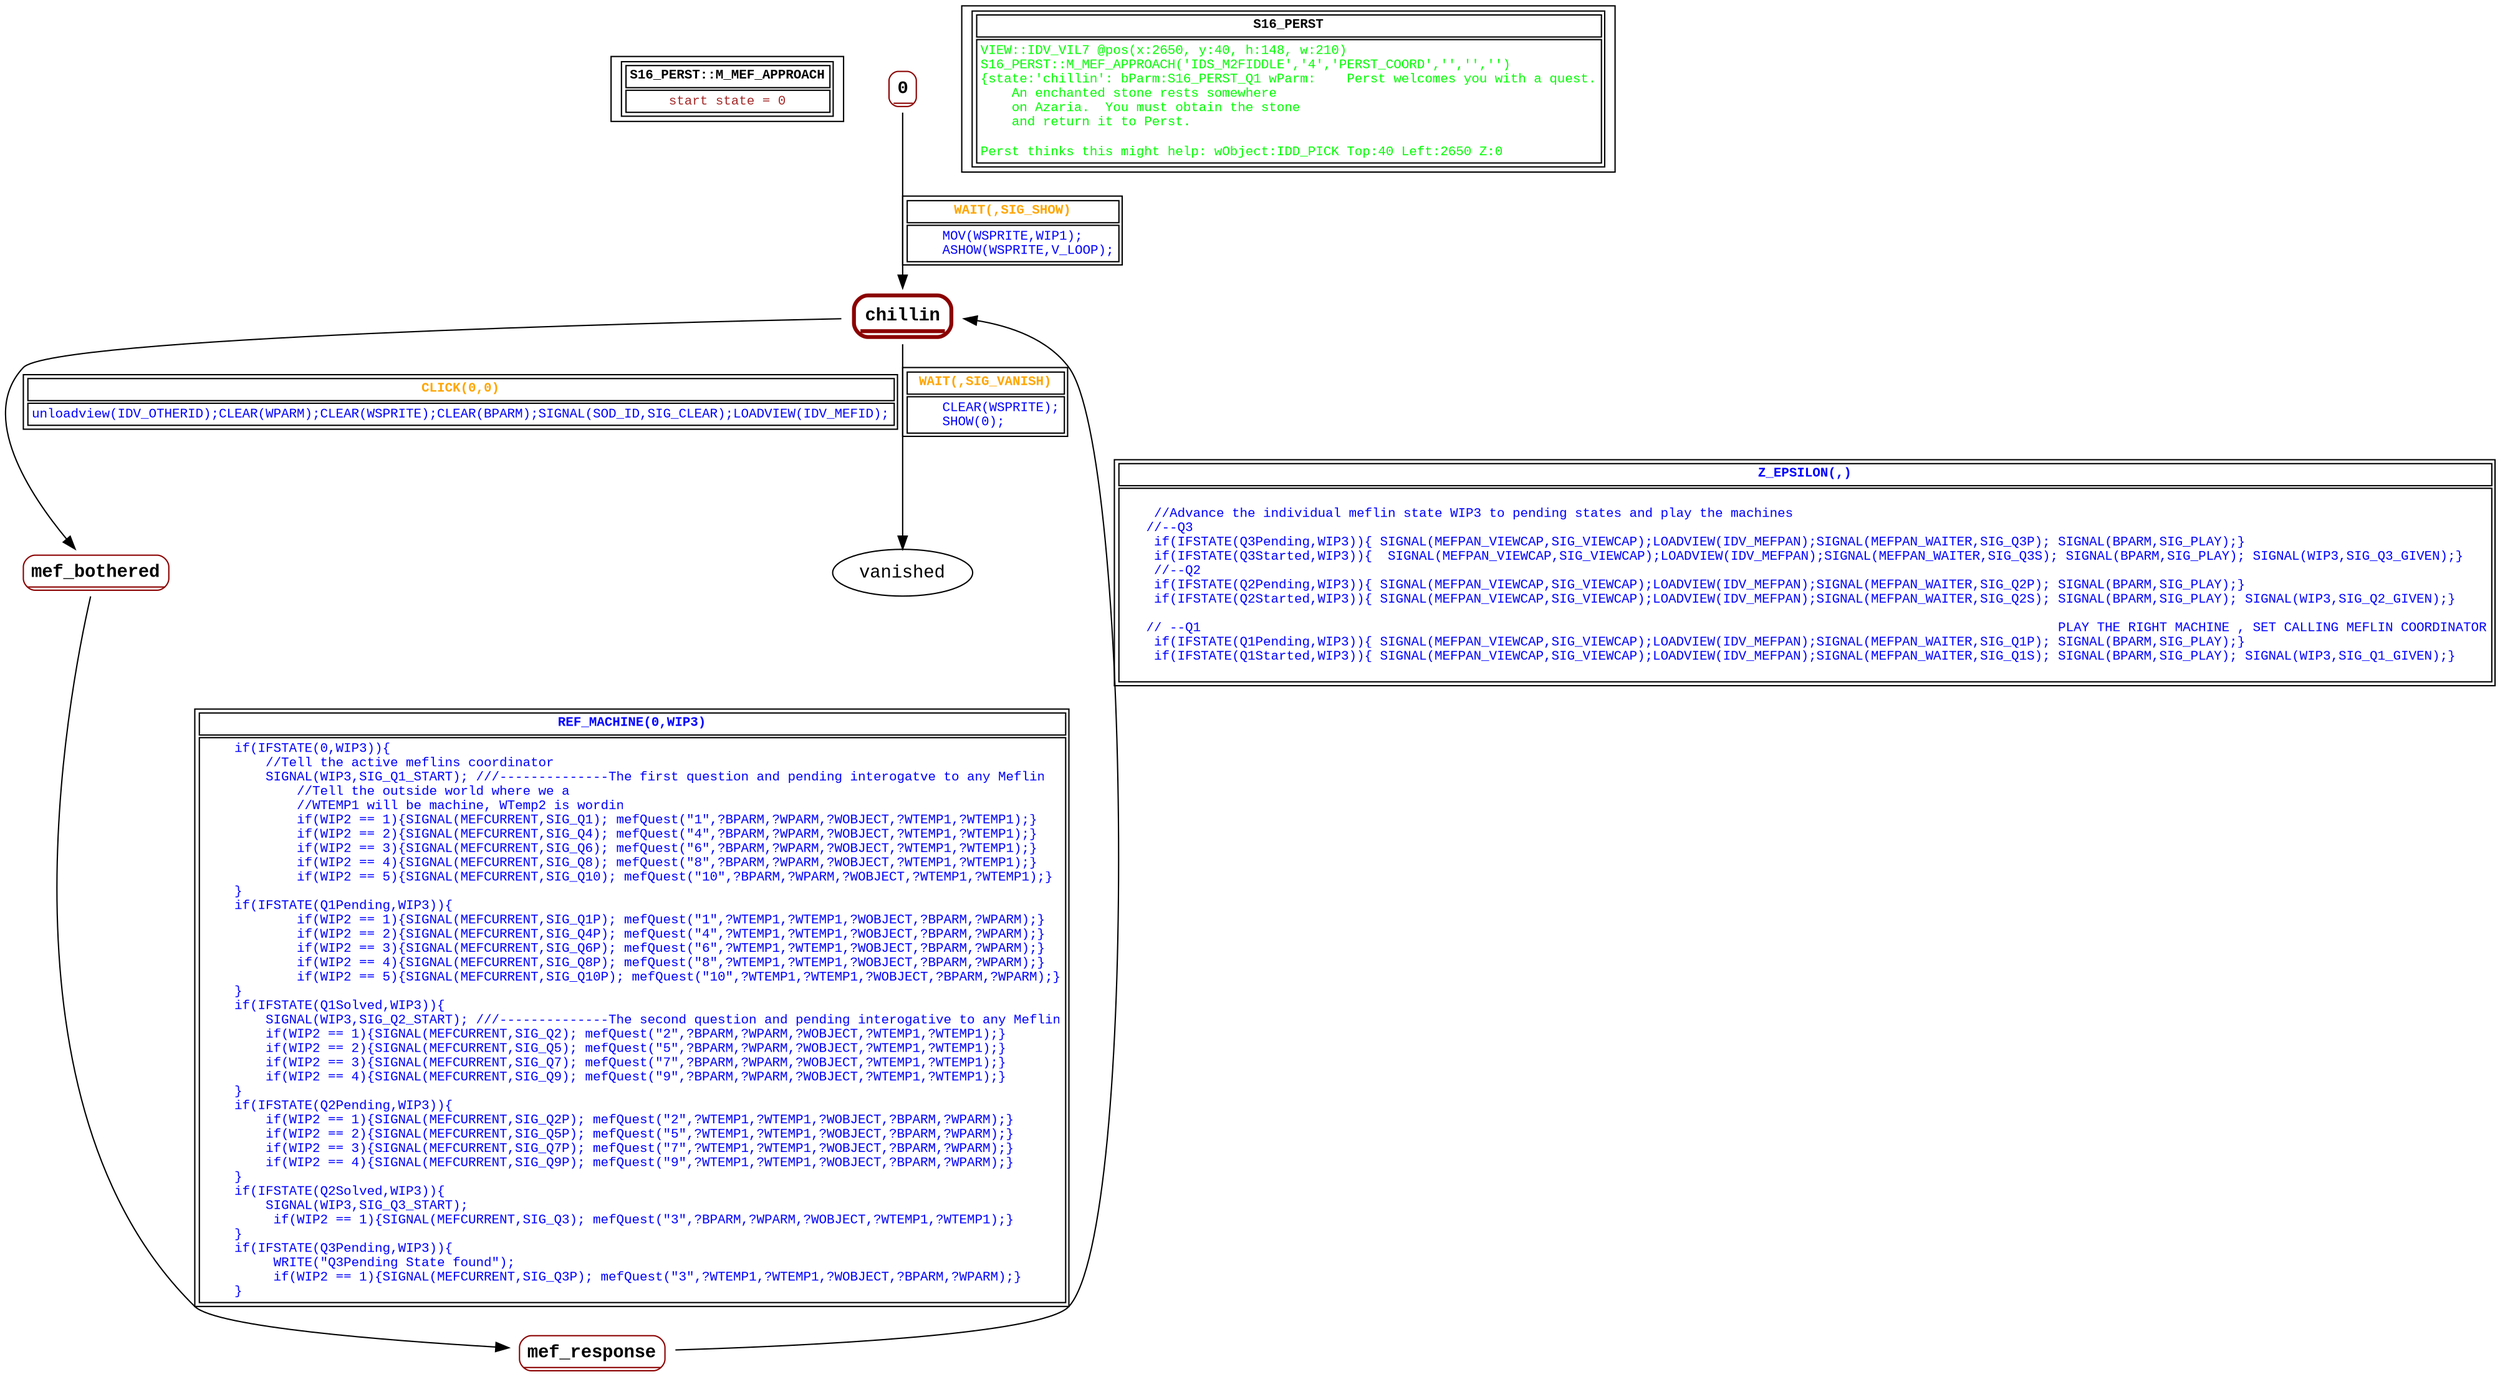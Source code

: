 digraph Automaton {
 fontname="Courier New"
	node [shape=oval, fontname="Courier New"];
	filename[shape = record, fontsize=10, label=< <table border="1"><tr><td><b>S16_PERST::M_MEF_APPROACH<br align="left"/></b></td></tr>
<tr><td><font point-size="10" color ="brown">start state = 0<br align="left"/></font></td></tr></table>>
];
	0[shape = none, fontsize=14, label=< <table border="1" color="darkred" style="rounded"><tr><td sides="b"><b>0<br align="left"/></b></td></tr>
</table>>];
"0" -> "chillin" [fontcolor=orange,fontsize=10,fontname="Courier New", label=< <table border="1"><tr><td><b>WAIT(,SIG_SHOW)<br align="left"/></b></td></tr>
<tr><td><font point-size="10" color ="blue">    MOV(WSPRITE,WIP1);<br align="left"/>    ASHOW(WSPRITE,V_LOOP);<br align="left"/></font></td></tr></table>>
];
	chillin[shape = none, fontsize=14, label=< <table border="3" color="darkred" style="rounded"><tr><td sides="b"><b>chillin<br align="left"/></b></td></tr>
</table>>];
"chillin" -> "mef_bothered" [fontcolor=orange,fontsize=10,fontname="Courier New", label=< <table border="1"><tr><td><b>CLICK(0,0)<br align="left"/></b></td></tr>
<tr><td><font point-size="10" color ="blue">unloadview(IDV_OTHERID);CLEAR(WPARM);CLEAR(WSPRITE);CLEAR(BPARM);SIGNAL(SOD_ID,SIG_CLEAR);LOADVIEW(IDV_MEFID);<br align="left"/></font></td></tr></table>>
];
"chillin" -> "vanished" [fontcolor=orange,fontsize=10,fontname="Courier New", label=< <table border="1"><tr><td><b>WAIT(,SIG_VANISH)<br align="left"/></b></td></tr>
<tr><td><font point-size="10" color ="blue">    CLEAR(WSPRITE);<br align="left"/>    SHOW(0);<br align="left"/></font></td></tr></table>>
];
	mef_bothered[shape = none, fontsize=14, label=< <table border="1" color="darkred" style="rounded"><tr><td sides="b"><b>mef_bothered<br align="left"/></b></td></tr>
</table>>];
"mef_bothered" -> "mef_response" [fontcolor=blue,fontsize=10,fontname="Courier New", label=< <table border="1"><tr><td><b>REF_MACHINE(0,WIP3)<br align="left"/></b></td></tr>
<tr><td><font point-size="10" color ="blue">    if(IFSTATE(0,WIP3))&#123;<br align="left"/>        //Tell the active meflins coordinator<br align="left"/>        SIGNAL(WIP3,SIG_Q1_START); ///--------------The first question and pending interogatve to any Meflin<br align="left"/>            //Tell the outside world where we a<br align="left"/>            //WTEMP1 will be machine, WTemp2 is wordin<br align="left"/>            if(WIP2 == 1)&#123;SIGNAL(MEFCURRENT,SIG_Q1); mefQuest(&quot;1&quot;,?BPARM,?WPARM,?WOBJECT,?WTEMP1,?WTEMP1);&#125;<br align="left"/>            if(WIP2 == 2)&#123;SIGNAL(MEFCURRENT,SIG_Q4); mefQuest(&quot;4&quot;,?BPARM,?WPARM,?WOBJECT,?WTEMP1,?WTEMP1);&#125;<br align="left"/>            if(WIP2 == 3)&#123;SIGNAL(MEFCURRENT,SIG_Q6); mefQuest(&quot;6&quot;,?BPARM,?WPARM,?WOBJECT,?WTEMP1,?WTEMP1);&#125;<br align="left"/>            if(WIP2 == 4)&#123;SIGNAL(MEFCURRENT,SIG_Q8); mefQuest(&quot;8&quot;,?BPARM,?WPARM,?WOBJECT,?WTEMP1,?WTEMP1);&#125;<br align="left"/>            if(WIP2 == 5)&#123;SIGNAL(MEFCURRENT,SIG_Q10); mefQuest(&quot;10&quot;,?BPARM,?WPARM,?WOBJECT,?WTEMP1,?WTEMP1);&#125;<br align="left"/>    &#125;<br align="left"/>    if(IFSTATE(Q1Pending,WIP3))&#123;<br align="left"/>            if(WIP2 == 1)&#123;SIGNAL(MEFCURRENT,SIG_Q1P); mefQuest(&quot;1&quot;,?WTEMP1,?WTEMP1,?WOBJECT,?BPARM,?WPARM);&#125;<br align="left"/>            if(WIP2 == 2)&#123;SIGNAL(MEFCURRENT,SIG_Q4P); mefQuest(&quot;4&quot;,?WTEMP1,?WTEMP1,?WOBJECT,?BPARM,?WPARM);&#125;<br align="left"/>            if(WIP2 == 3)&#123;SIGNAL(MEFCURRENT,SIG_Q6P); mefQuest(&quot;6&quot;,?WTEMP1,?WTEMP1,?WOBJECT,?BPARM,?WPARM);&#125;<br align="left"/>            if(WIP2 == 4)&#123;SIGNAL(MEFCURRENT,SIG_Q8P); mefQuest(&quot;8&quot;,?WTEMP1,?WTEMP1,?WOBJECT,?BPARM,?WPARM);&#125;<br align="left"/>            if(WIP2 == 5)&#123;SIGNAL(MEFCURRENT,SIG_Q10P); mefQuest(&quot;10&quot;,?WTEMP1,?WTEMP1,?WOBJECT,?BPARM,?WPARM);&#125;<br align="left"/>    &#125;<br align="left"/>    if(IFSTATE(Q1Solved,WIP3))&#123;<br align="left"/>        SIGNAL(WIP3,SIG_Q2_START); ///--------------The second question and pending interogative to any Meflin<br align="left"/>        if(WIP2 == 1)&#123;SIGNAL(MEFCURRENT,SIG_Q2); mefQuest(&quot;2&quot;,?BPARM,?WPARM,?WOBJECT,?WTEMP1,?WTEMP1);&#125;<br align="left"/>        if(WIP2 == 2)&#123;SIGNAL(MEFCURRENT,SIG_Q5); mefQuest(&quot;5&quot;,?BPARM,?WPARM,?WOBJECT,?WTEMP1,?WTEMP1);&#125;<br align="left"/>        if(WIP2 == 3)&#123;SIGNAL(MEFCURRENT,SIG_Q7); mefQuest(&quot;7&quot;,?BPARM,?WPARM,?WOBJECT,?WTEMP1,?WTEMP1);&#125;<br align="left"/>        if(WIP2 == 4)&#123;SIGNAL(MEFCURRENT,SIG_Q9); mefQuest(&quot;9&quot;,?BPARM,?WPARM,?WOBJECT,?WTEMP1,?WTEMP1);&#125;       <br align="left"/>    &#125;<br align="left"/>    if(IFSTATE(Q2Pending,WIP3))&#123;<br align="left"/>        if(WIP2 == 1)&#123;SIGNAL(MEFCURRENT,SIG_Q2P); mefQuest(&quot;2&quot;,?WTEMP1,?WTEMP1,?WOBJECT,?BPARM,?WPARM);&#125;<br align="left"/>        if(WIP2 == 2)&#123;SIGNAL(MEFCURRENT,SIG_Q5P); mefQuest(&quot;5&quot;,?WTEMP1,?WTEMP1,?WOBJECT,?BPARM,?WPARM);&#125;<br align="left"/>        if(WIP2 == 3)&#123;SIGNAL(MEFCURRENT,SIG_Q7P); mefQuest(&quot;7&quot;,?WTEMP1,?WTEMP1,?WOBJECT,?BPARM,?WPARM);&#125;<br align="left"/>        if(WIP2 == 4)&#123;SIGNAL(MEFCURRENT,SIG_Q9P); mefQuest(&quot;9&quot;,?WTEMP1,?WTEMP1,?WOBJECT,?BPARM,?WPARM);&#125;<br align="left"/>    &#125;<br align="left"/>    if(IFSTATE(Q2Solved,WIP3))&#123;<br align="left"/>        SIGNAL(WIP3,SIG_Q3_START);  <br align="left"/>         if(WIP2 == 1)&#123;SIGNAL(MEFCURRENT,SIG_Q3); mefQuest(&quot;3&quot;,?BPARM,?WPARM,?WOBJECT,?WTEMP1,?WTEMP1);&#125;<br align="left"/>    &#125;<br align="left"/>    if(IFSTATE(Q3Pending,WIP3))&#123;<br align="left"/>         WRITE(&quot;Q3Pending State found&quot;);<br align="left"/>         if(WIP2 == 1)&#123;SIGNAL(MEFCURRENT,SIG_Q3P); mefQuest(&quot;3&quot;,?WTEMP1,?WTEMP1,?WOBJECT,?BPARM,?WPARM);&#125;<br align="left"/>    &#125;<br align="left"/></font></td></tr></table>>
];
	mef_response[shape = none, fontsize=14, label=< <table border="1" color="darkred" style="rounded"><tr><td sides="b"><b>mef_response<br align="left"/></b></td></tr>
</table>>];
"mef_response" -> "chillin" [fontcolor=blue,fontsize=10,fontname="Courier New", label=< <table border="1"><tr><td><b>Z_EPSILON(,)<br align="left"/></b></td></tr>
<tr><td><font point-size="10" color ="blue">    <br align="left"/>    //Advance the individual meflin state WIP3 to pending states and play the machines<br align="left"/>   //--Q3<br align="left"/>    if(IFSTATE(Q3Pending,WIP3))&#123; SIGNAL(MEFPAN_VIEWCAP,SIG_VIEWCAP);LOADVIEW(IDV_MEFPAN);SIGNAL(MEFPAN_WAITER,SIG_Q3P); SIGNAL(BPARM,SIG_PLAY);&#125;<br align="left"/>    if(IFSTATE(Q3Started,WIP3))&#123;  SIGNAL(MEFPAN_VIEWCAP,SIG_VIEWCAP);LOADVIEW(IDV_MEFPAN);SIGNAL(MEFPAN_WAITER,SIG_Q3S); SIGNAL(BPARM,SIG_PLAY); SIGNAL(WIP3,SIG_Q3_GIVEN);&#125;<br align="left"/>    //--Q2<br align="left"/>    if(IFSTATE(Q2Pending,WIP3))&#123; SIGNAL(MEFPAN_VIEWCAP,SIG_VIEWCAP);LOADVIEW(IDV_MEFPAN);SIGNAL(MEFPAN_WAITER,SIG_Q2P); SIGNAL(BPARM,SIG_PLAY);&#125;<br align="left"/>    if(IFSTATE(Q2Started,WIP3))&#123; SIGNAL(MEFPAN_VIEWCAP,SIG_VIEWCAP);LOADVIEW(IDV_MEFPAN);SIGNAL(MEFPAN_WAITER,SIG_Q2S); SIGNAL(BPARM,SIG_PLAY); SIGNAL(WIP3,SIG_Q2_GIVEN);&#125;<br align="left"/>   <br align="left"/>   // --Q1                                                                                                              PLAY THE RIGHT MACHINE , SET CALLING MEFLIN COORDINATOR<br align="left"/>    if(IFSTATE(Q1Pending,WIP3))&#123; SIGNAL(MEFPAN_VIEWCAP,SIG_VIEWCAP);LOADVIEW(IDV_MEFPAN);SIGNAL(MEFPAN_WAITER,SIG_Q1P); SIGNAL(BPARM,SIG_PLAY);&#125;<br align="left"/>    if(IFSTATE(Q1Started,WIP3))&#123; SIGNAL(MEFPAN_VIEWCAP,SIG_VIEWCAP);LOADVIEW(IDV_MEFPAN);SIGNAL(MEFPAN_WAITER,SIG_Q1S); SIGNAL(BPARM,SIG_PLAY); SIGNAL(WIP3,SIG_Q1_GIVEN);&#125;<br align="left"/>   <br align="left"/></font></td></tr></table>>
];
	status[shape = record, fontsize=10, label=< <table border="1"><tr><td><b>S16_PERST<br align="left"/></b></td></tr>
<tr><td><font point-size="10" color ="green">VIEW::IDV_VIL7 @pos(x:2650, y:40, h:148, w:210)<br align="left"/>S16_PERST::M_MEF_APPROACH(&apos;IDS_M2FIDDLE&apos;,&apos;4&apos;,&apos;PERST_COORD&apos;,&apos;&apos;,&apos;&apos;,&apos;&apos;)<br align="left"/>			&#123;state:&apos;chillin&apos;: bParm:S16_PERST_Q1 wParm:    Perst welcomes you with a quest.<br align="left"/>    An enchanted stone rests somewhere<br align="left"/>    on Azaria.  You must obtain the stone<br align="left"/>    and return it to Perst.<br align="left"/>	<br align="left"/>	Perst thinks this might help: wObject:IDD_PICK Top:40 Left:2650 Z:0<br align="left"/></font></td></tr></table>>
];
}

